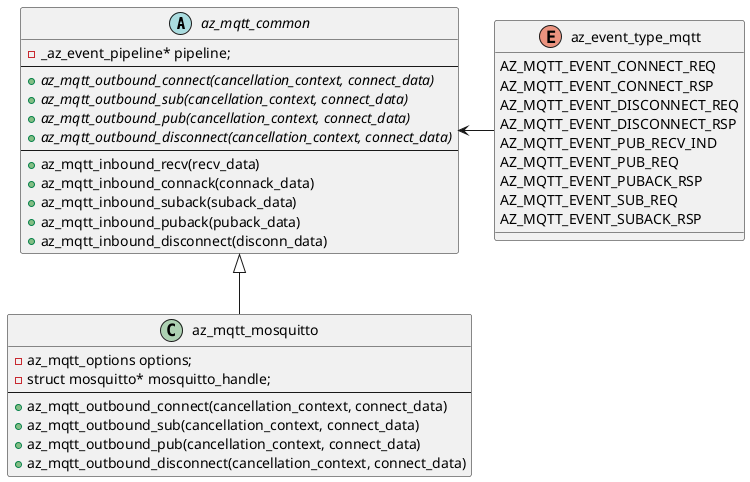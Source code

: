 @startuml

abstract class az_mqtt_common
{
    -_az_event_pipeline* pipeline;
    ---
    +{abstract}az_mqtt_outbound_connect(cancellation_context, connect_data)
    +{abstract}az_mqtt_outbound_sub(cancellation_context, connect_data)
    +{abstract}az_mqtt_outbound_pub(cancellation_context, connect_data)
    +{abstract}az_mqtt_outbound_disconnect(cancellation_context, connect_data)
    ---
    +az_mqtt_inbound_recv(recv_data)
    +az_mqtt_inbound_connack(connack_data)
    +az_mqtt_inbound_suback(suback_data)
    +az_mqtt_inbound_puback(puback_data)
    +az_mqtt_inbound_disconnect(disconn_data)
}

class az_mqtt_mosquitto
{
    - az_mqtt_options options;
    - struct mosquitto* mosquitto_handle;
    ---
    +az_mqtt_outbound_connect(cancellation_context, connect_data)
    +az_mqtt_outbound_sub(cancellation_context, connect_data)
    +az_mqtt_outbound_pub(cancellation_context, connect_data)
    +az_mqtt_outbound_disconnect(cancellation_context, connect_data)
}

enum az_event_type_mqtt
{
  AZ_MQTT_EVENT_CONNECT_REQ
  AZ_MQTT_EVENT_CONNECT_RSP
  AZ_MQTT_EVENT_DISCONNECT_REQ
  AZ_MQTT_EVENT_DISCONNECT_RSP
  AZ_MQTT_EVENT_PUB_RECV_IND
  AZ_MQTT_EVENT_PUB_REQ
  AZ_MQTT_EVENT_PUBACK_RSP
  AZ_MQTT_EVENT_SUB_REQ
  AZ_MQTT_EVENT_SUBACK_RSP
}

az_mqtt_common <|-- az_mqtt_mosquitto
az_mqtt_common <- az_event_type_mqtt

@enduml

